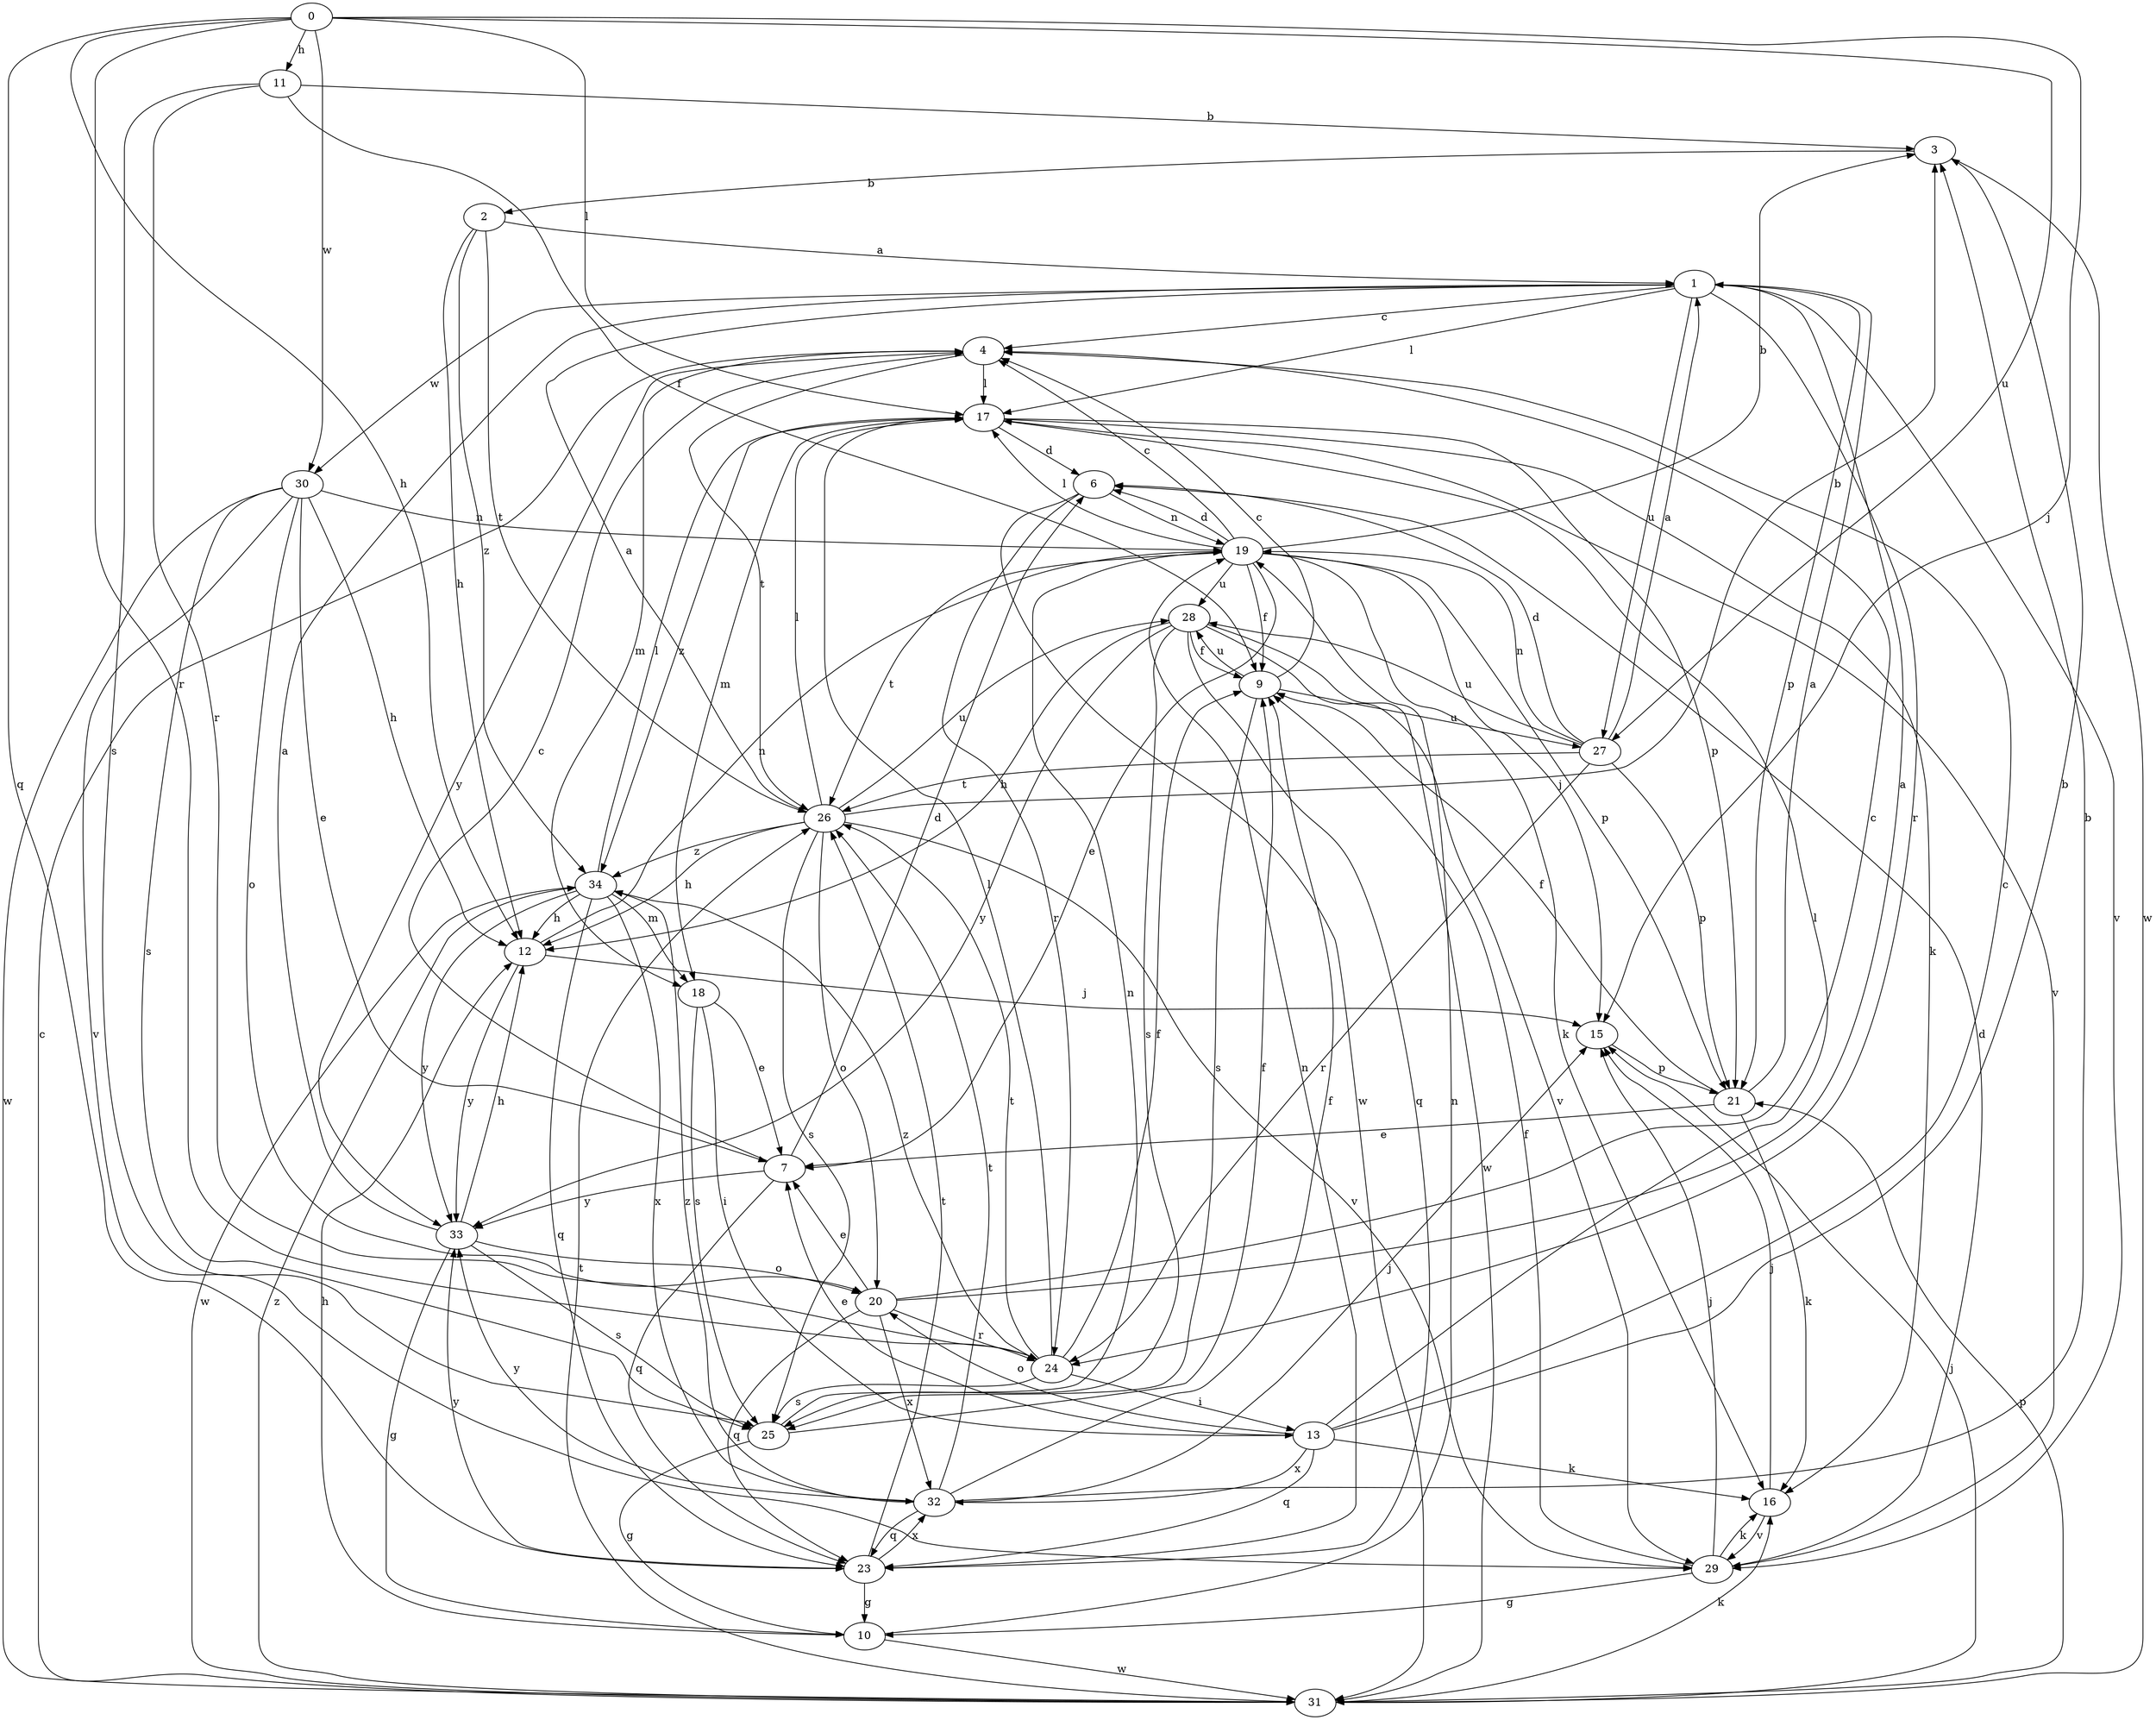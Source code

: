 strict digraph  {
0;
1;
2;
3;
4;
6;
7;
9;
10;
11;
12;
13;
15;
16;
17;
18;
19;
20;
21;
23;
24;
25;
26;
27;
28;
29;
30;
31;
32;
33;
34;
0 -> 11  [label=h];
0 -> 12  [label=h];
0 -> 15  [label=j];
0 -> 17  [label=l];
0 -> 23  [label=q];
0 -> 24  [label=r];
0 -> 27  [label=u];
0 -> 30  [label=w];
1 -> 4  [label=c];
1 -> 17  [label=l];
1 -> 21  [label=p];
1 -> 24  [label=r];
1 -> 27  [label=u];
1 -> 29  [label=v];
1 -> 30  [label=w];
2 -> 1  [label=a];
2 -> 12  [label=h];
2 -> 26  [label=t];
2 -> 34  [label=z];
3 -> 2  [label=b];
3 -> 31  [label=w];
4 -> 17  [label=l];
4 -> 18  [label=m];
4 -> 26  [label=t];
4 -> 33  [label=y];
6 -> 19  [label=n];
6 -> 24  [label=r];
6 -> 31  [label=w];
7 -> 4  [label=c];
7 -> 6  [label=d];
7 -> 23  [label=q];
7 -> 33  [label=y];
9 -> 4  [label=c];
9 -> 25  [label=s];
9 -> 27  [label=u];
9 -> 28  [label=u];
10 -> 12  [label=h];
10 -> 19  [label=n];
10 -> 31  [label=w];
11 -> 3  [label=b];
11 -> 9  [label=f];
11 -> 24  [label=r];
11 -> 25  [label=s];
12 -> 15  [label=j];
12 -> 19  [label=n];
12 -> 33  [label=y];
13 -> 3  [label=b];
13 -> 4  [label=c];
13 -> 7  [label=e];
13 -> 16  [label=k];
13 -> 17  [label=l];
13 -> 20  [label=o];
13 -> 23  [label=q];
13 -> 32  [label=x];
15 -> 21  [label=p];
16 -> 15  [label=j];
16 -> 29  [label=v];
17 -> 6  [label=d];
17 -> 16  [label=k];
17 -> 18  [label=m];
17 -> 21  [label=p];
17 -> 29  [label=v];
17 -> 34  [label=z];
18 -> 7  [label=e];
18 -> 13  [label=i];
18 -> 25  [label=s];
19 -> 3  [label=b];
19 -> 4  [label=c];
19 -> 6  [label=d];
19 -> 7  [label=e];
19 -> 9  [label=f];
19 -> 15  [label=j];
19 -> 16  [label=k];
19 -> 17  [label=l];
19 -> 21  [label=p];
19 -> 26  [label=t];
19 -> 28  [label=u];
20 -> 1  [label=a];
20 -> 4  [label=c];
20 -> 7  [label=e];
20 -> 23  [label=q];
20 -> 24  [label=r];
20 -> 32  [label=x];
21 -> 1  [label=a];
21 -> 7  [label=e];
21 -> 9  [label=f];
21 -> 16  [label=k];
23 -> 10  [label=g];
23 -> 19  [label=n];
23 -> 26  [label=t];
23 -> 32  [label=x];
23 -> 33  [label=y];
24 -> 9  [label=f];
24 -> 13  [label=i];
24 -> 17  [label=l];
24 -> 25  [label=s];
24 -> 26  [label=t];
24 -> 34  [label=z];
25 -> 9  [label=f];
25 -> 10  [label=g];
25 -> 19  [label=n];
26 -> 1  [label=a];
26 -> 3  [label=b];
26 -> 12  [label=h];
26 -> 17  [label=l];
26 -> 20  [label=o];
26 -> 25  [label=s];
26 -> 28  [label=u];
26 -> 29  [label=v];
26 -> 34  [label=z];
27 -> 1  [label=a];
27 -> 6  [label=d];
27 -> 19  [label=n];
27 -> 21  [label=p];
27 -> 24  [label=r];
27 -> 26  [label=t];
27 -> 28  [label=u];
28 -> 9  [label=f];
28 -> 12  [label=h];
28 -> 23  [label=q];
28 -> 25  [label=s];
28 -> 29  [label=v];
28 -> 31  [label=w];
28 -> 33  [label=y];
29 -> 6  [label=d];
29 -> 9  [label=f];
29 -> 10  [label=g];
29 -> 15  [label=j];
29 -> 16  [label=k];
30 -> 7  [label=e];
30 -> 12  [label=h];
30 -> 19  [label=n];
30 -> 20  [label=o];
30 -> 25  [label=s];
30 -> 29  [label=v];
30 -> 31  [label=w];
31 -> 4  [label=c];
31 -> 15  [label=j];
31 -> 16  [label=k];
31 -> 21  [label=p];
31 -> 26  [label=t];
31 -> 34  [label=z];
32 -> 3  [label=b];
32 -> 9  [label=f];
32 -> 15  [label=j];
32 -> 23  [label=q];
32 -> 26  [label=t];
32 -> 33  [label=y];
32 -> 34  [label=z];
33 -> 1  [label=a];
33 -> 10  [label=g];
33 -> 12  [label=h];
33 -> 20  [label=o];
33 -> 25  [label=s];
34 -> 12  [label=h];
34 -> 17  [label=l];
34 -> 18  [label=m];
34 -> 23  [label=q];
34 -> 31  [label=w];
34 -> 32  [label=x];
34 -> 33  [label=y];
}
